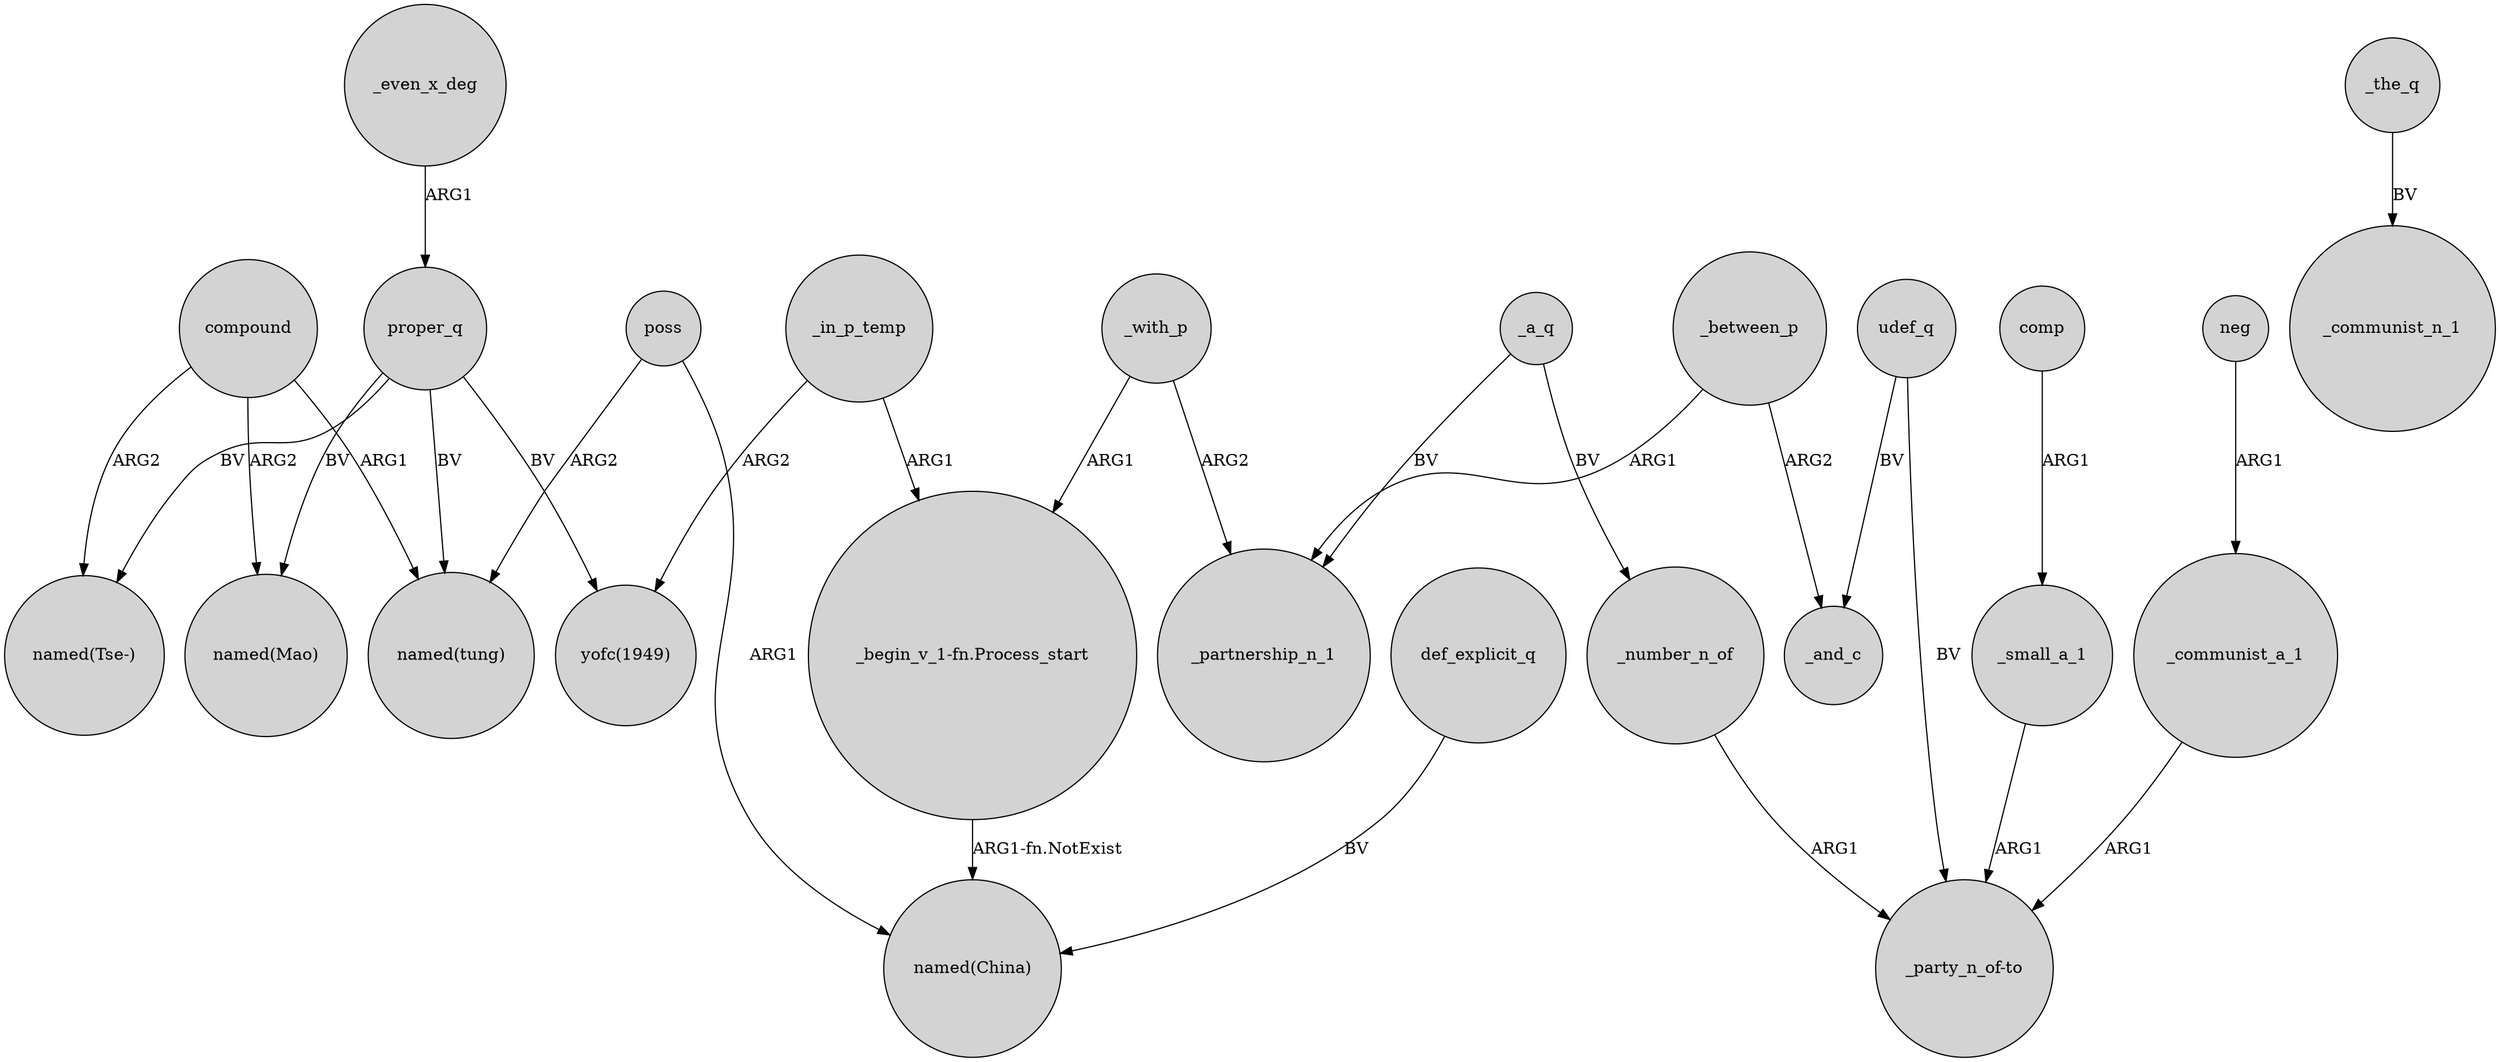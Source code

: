 digraph {
	node [shape=circle style=filled]
	_even_x_deg -> proper_q [label=ARG1]
	_communist_a_1 -> "_party_n_of-to" [label=ARG1]
	poss -> "named(China)" [label=ARG1]
	_a_q -> _number_n_of [label=BV]
	_with_p -> _partnership_n_1 [label=ARG2]
	"_begin_v_1-fn.Process_start" -> "named(China)" [label="ARG1-fn.NotExist"]
	proper_q -> "named(Mao)" [label=BV]
	def_explicit_q -> "named(China)" [label=BV]
	udef_q -> "_party_n_of-to" [label=BV]
	compound -> "named(Mao)" [label=ARG2]
	compound -> "named(Tse-)" [label=ARG2]
	_between_p -> _partnership_n_1 [label=ARG1]
	compound -> "named(tung)" [label=ARG1]
	_in_p_temp -> "yofc(1949)" [label=ARG2]
	neg -> _communist_a_1 [label=ARG1]
	poss -> "named(tung)" [label=ARG2]
	_with_p -> "_begin_v_1-fn.Process_start" [label=ARG1]
	_a_q -> _partnership_n_1 [label=BV]
	_in_p_temp -> "_begin_v_1-fn.Process_start" [label=ARG1]
	proper_q -> "named(Tse-)" [label=BV]
	comp -> _small_a_1 [label=ARG1]
	_between_p -> _and_c [label=ARG2]
	proper_q -> "named(tung)" [label=BV]
	proper_q -> "yofc(1949)" [label=BV]
	_small_a_1 -> "_party_n_of-to" [label=ARG1]
	udef_q -> _and_c [label=BV]
	_number_n_of -> "_party_n_of-to" [label=ARG1]
	_the_q -> _communist_n_1 [label=BV]
}
